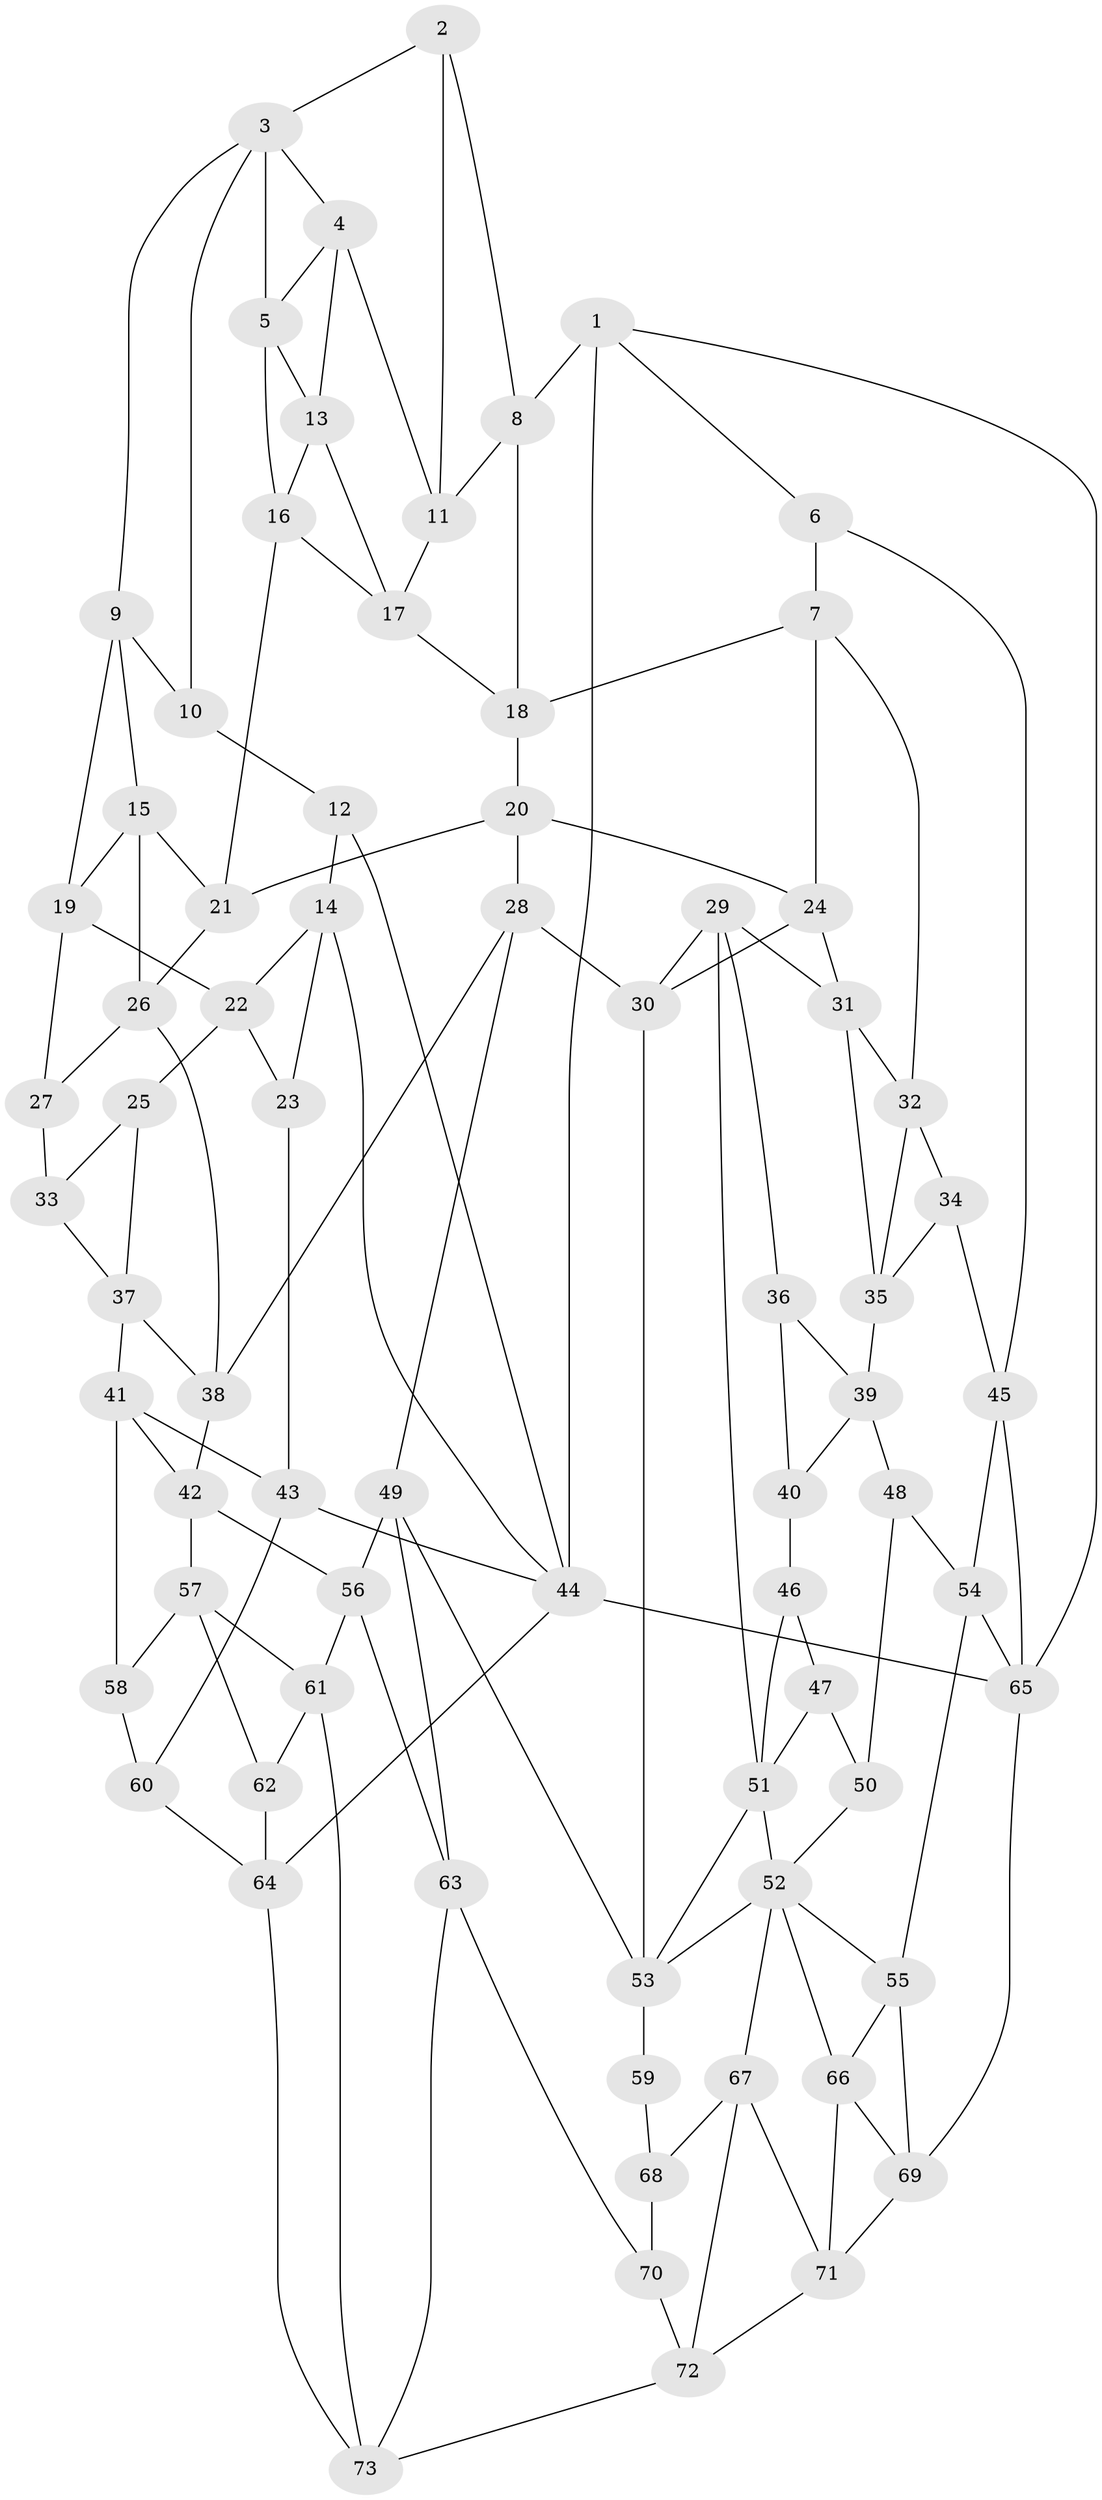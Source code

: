 // original degree distribution, {3: 0.0136986301369863, 6: 0.2191780821917808, 4: 0.2328767123287671, 5: 0.5342465753424658}
// Generated by graph-tools (version 1.1) at 2025/27/03/09/25 03:27:10]
// undirected, 73 vertices, 139 edges
graph export_dot {
graph [start="1"]
  node [color=gray90,style=filled];
  1;
  2;
  3;
  4;
  5;
  6;
  7;
  8;
  9;
  10;
  11;
  12;
  13;
  14;
  15;
  16;
  17;
  18;
  19;
  20;
  21;
  22;
  23;
  24;
  25;
  26;
  27;
  28;
  29;
  30;
  31;
  32;
  33;
  34;
  35;
  36;
  37;
  38;
  39;
  40;
  41;
  42;
  43;
  44;
  45;
  46;
  47;
  48;
  49;
  50;
  51;
  52;
  53;
  54;
  55;
  56;
  57;
  58;
  59;
  60;
  61;
  62;
  63;
  64;
  65;
  66;
  67;
  68;
  69;
  70;
  71;
  72;
  73;
  1 -- 6 [weight=1.0];
  1 -- 8 [weight=1.0];
  1 -- 44 [weight=1.0];
  1 -- 65 [weight=1.0];
  2 -- 3 [weight=1.0];
  2 -- 8 [weight=1.0];
  2 -- 11 [weight=1.0];
  3 -- 4 [weight=1.0];
  3 -- 5 [weight=1.0];
  3 -- 9 [weight=1.0];
  3 -- 10 [weight=1.0];
  4 -- 5 [weight=1.0];
  4 -- 11 [weight=1.0];
  4 -- 13 [weight=1.0];
  5 -- 13 [weight=1.0];
  5 -- 16 [weight=1.0];
  6 -- 7 [weight=1.0];
  6 -- 45 [weight=1.0];
  7 -- 18 [weight=1.0];
  7 -- 24 [weight=1.0];
  7 -- 32 [weight=1.0];
  8 -- 11 [weight=1.0];
  8 -- 18 [weight=1.0];
  9 -- 10 [weight=1.0];
  9 -- 15 [weight=1.0];
  9 -- 19 [weight=1.0];
  10 -- 12 [weight=2.0];
  11 -- 17 [weight=1.0];
  12 -- 14 [weight=1.0];
  12 -- 44 [weight=1.0];
  13 -- 16 [weight=1.0];
  13 -- 17 [weight=1.0];
  14 -- 22 [weight=1.0];
  14 -- 23 [weight=1.0];
  14 -- 44 [weight=1.0];
  15 -- 19 [weight=1.0];
  15 -- 21 [weight=1.0];
  15 -- 26 [weight=1.0];
  16 -- 17 [weight=1.0];
  16 -- 21 [weight=1.0];
  17 -- 18 [weight=1.0];
  18 -- 20 [weight=1.0];
  19 -- 22 [weight=1.0];
  19 -- 27 [weight=1.0];
  20 -- 21 [weight=1.0];
  20 -- 24 [weight=1.0];
  20 -- 28 [weight=1.0];
  21 -- 26 [weight=1.0];
  22 -- 23 [weight=1.0];
  22 -- 25 [weight=1.0];
  23 -- 43 [weight=1.0];
  24 -- 30 [weight=1.0];
  24 -- 31 [weight=1.0];
  25 -- 33 [weight=1.0];
  25 -- 37 [weight=1.0];
  26 -- 27 [weight=1.0];
  26 -- 38 [weight=1.0];
  27 -- 33 [weight=2.0];
  28 -- 30 [weight=1.0];
  28 -- 38 [weight=1.0];
  28 -- 49 [weight=1.0];
  29 -- 30 [weight=1.0];
  29 -- 31 [weight=1.0];
  29 -- 36 [weight=1.0];
  29 -- 51 [weight=1.0];
  30 -- 53 [weight=1.0];
  31 -- 32 [weight=1.0];
  31 -- 35 [weight=1.0];
  32 -- 34 [weight=1.0];
  32 -- 35 [weight=1.0];
  33 -- 37 [weight=1.0];
  34 -- 35 [weight=1.0];
  34 -- 45 [weight=1.0];
  35 -- 39 [weight=1.0];
  36 -- 39 [weight=1.0];
  36 -- 40 [weight=1.0];
  37 -- 38 [weight=1.0];
  37 -- 41 [weight=1.0];
  38 -- 42 [weight=1.0];
  39 -- 40 [weight=1.0];
  39 -- 48 [weight=1.0];
  40 -- 46 [weight=2.0];
  41 -- 42 [weight=1.0];
  41 -- 43 [weight=1.0];
  41 -- 58 [weight=1.0];
  42 -- 56 [weight=1.0];
  42 -- 57 [weight=1.0];
  43 -- 44 [weight=1.0];
  43 -- 60 [weight=1.0];
  44 -- 64 [weight=1.0];
  44 -- 65 [weight=1.0];
  45 -- 54 [weight=1.0];
  45 -- 65 [weight=1.0];
  46 -- 47 [weight=1.0];
  46 -- 51 [weight=1.0];
  47 -- 50 [weight=1.0];
  47 -- 51 [weight=2.0];
  48 -- 50 [weight=2.0];
  48 -- 54 [weight=1.0];
  49 -- 53 [weight=1.0];
  49 -- 56 [weight=1.0];
  49 -- 63 [weight=1.0];
  50 -- 52 [weight=1.0];
  51 -- 52 [weight=1.0];
  51 -- 53 [weight=1.0];
  52 -- 53 [weight=1.0];
  52 -- 55 [weight=1.0];
  52 -- 66 [weight=1.0];
  52 -- 67 [weight=1.0];
  53 -- 59 [weight=2.0];
  54 -- 55 [weight=1.0];
  54 -- 65 [weight=1.0];
  55 -- 66 [weight=1.0];
  55 -- 69 [weight=1.0];
  56 -- 61 [weight=1.0];
  56 -- 63 [weight=1.0];
  57 -- 58 [weight=1.0];
  57 -- 61 [weight=1.0];
  57 -- 62 [weight=1.0];
  58 -- 60 [weight=2.0];
  59 -- 68 [weight=1.0];
  60 -- 64 [weight=1.0];
  61 -- 62 [weight=1.0];
  61 -- 73 [weight=1.0];
  62 -- 64 [weight=1.0];
  63 -- 70 [weight=1.0];
  63 -- 73 [weight=1.0];
  64 -- 73 [weight=1.0];
  65 -- 69 [weight=1.0];
  66 -- 69 [weight=1.0];
  66 -- 71 [weight=1.0];
  67 -- 68 [weight=1.0];
  67 -- 71 [weight=1.0];
  67 -- 72 [weight=1.0];
  68 -- 70 [weight=2.0];
  69 -- 71 [weight=1.0];
  70 -- 72 [weight=1.0];
  71 -- 72 [weight=1.0];
  72 -- 73 [weight=1.0];
}
